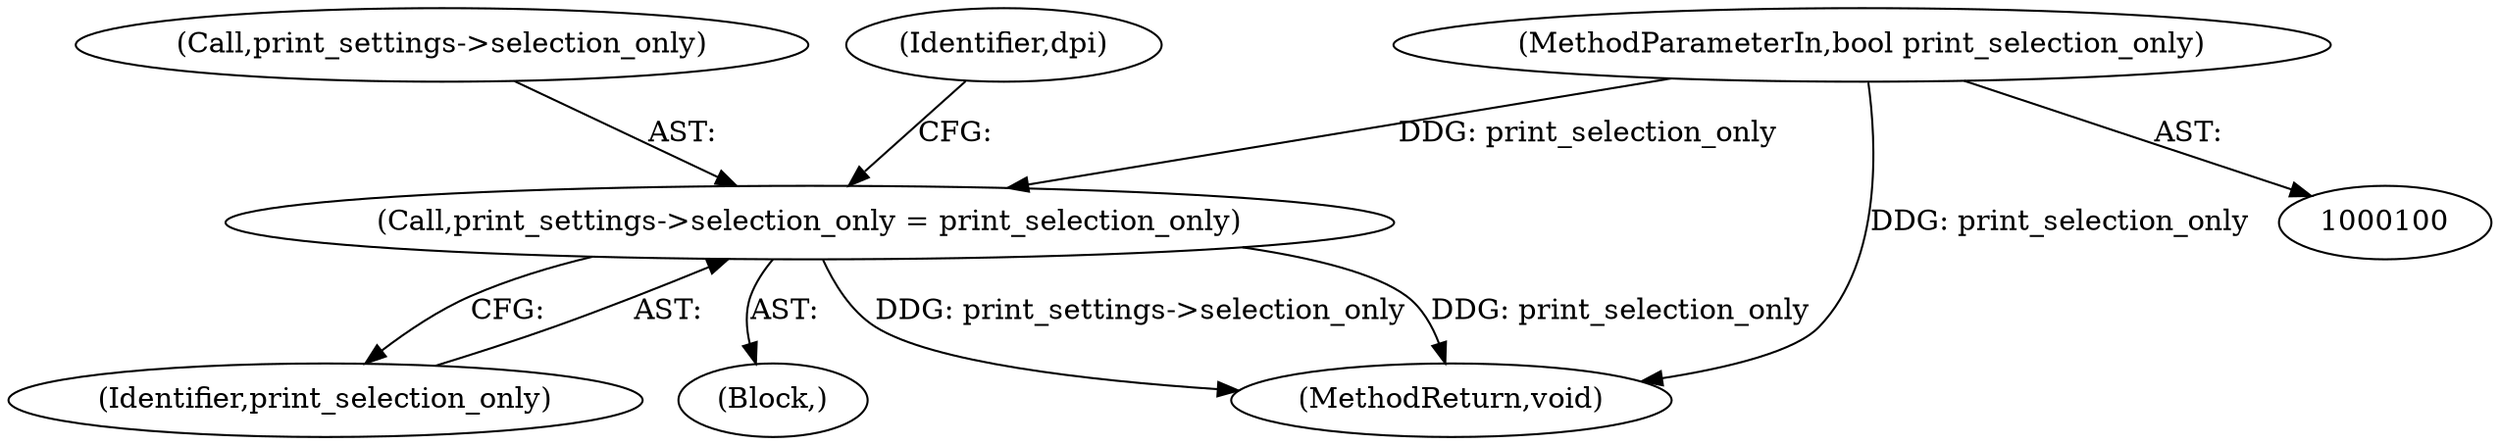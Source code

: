 digraph "0_Chrome_c7a90019bf7054145b11d2577b851cf2779d3d79_10@pointer" {
"1000129" [label="(Call,print_settings->selection_only = print_selection_only)"];
"1000105" [label="(MethodParameterIn,bool print_selection_only)"];
"1000133" [label="(Identifier,print_selection_only)"];
"1000107" [label="(Block,)"];
"1000129" [label="(Call,print_settings->selection_only = print_selection_only)"];
"1000177" [label="(MethodReturn,void)"];
"1000130" [label="(Call,print_settings->selection_only)"];
"1000105" [label="(MethodParameterIn,bool print_selection_only)"];
"1000136" [label="(Identifier,dpi)"];
"1000129" -> "1000107"  [label="AST: "];
"1000129" -> "1000133"  [label="CFG: "];
"1000130" -> "1000129"  [label="AST: "];
"1000133" -> "1000129"  [label="AST: "];
"1000136" -> "1000129"  [label="CFG: "];
"1000129" -> "1000177"  [label="DDG: print_settings->selection_only"];
"1000129" -> "1000177"  [label="DDG: print_selection_only"];
"1000105" -> "1000129"  [label="DDG: print_selection_only"];
"1000105" -> "1000100"  [label="AST: "];
"1000105" -> "1000177"  [label="DDG: print_selection_only"];
}
